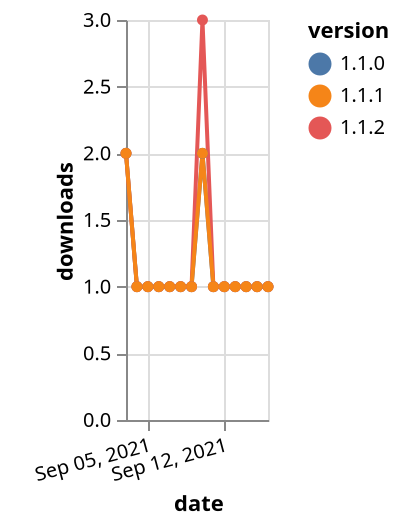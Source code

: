 {"$schema": "https://vega.github.io/schema/vega-lite/v5.json", "description": "A simple bar chart with embedded data.", "data": {"values": [{"date": "2021-09-03", "total": 66, "delta": 2, "version": "1.1.0"}, {"date": "2021-09-04", "total": 67, "delta": 1, "version": "1.1.0"}, {"date": "2021-09-05", "total": 68, "delta": 1, "version": "1.1.0"}, {"date": "2021-09-06", "total": 69, "delta": 1, "version": "1.1.0"}, {"date": "2021-09-07", "total": 70, "delta": 1, "version": "1.1.0"}, {"date": "2021-09-08", "total": 71, "delta": 1, "version": "1.1.0"}, {"date": "2021-09-09", "total": 72, "delta": 1, "version": "1.1.0"}, {"date": "2021-09-10", "total": 74, "delta": 2, "version": "1.1.0"}, {"date": "2021-09-11", "total": 75, "delta": 1, "version": "1.1.0"}, {"date": "2021-09-12", "total": 76, "delta": 1, "version": "1.1.0"}, {"date": "2021-09-13", "total": 77, "delta": 1, "version": "1.1.0"}, {"date": "2021-09-14", "total": 78, "delta": 1, "version": "1.1.0"}, {"date": "2021-09-15", "total": 79, "delta": 1, "version": "1.1.0"}, {"date": "2021-09-16", "total": 80, "delta": 1, "version": "1.1.0"}, {"date": "2021-09-03", "total": 31, "delta": 2, "version": "1.1.2"}, {"date": "2021-09-04", "total": 32, "delta": 1, "version": "1.1.2"}, {"date": "2021-09-05", "total": 33, "delta": 1, "version": "1.1.2"}, {"date": "2021-09-06", "total": 34, "delta": 1, "version": "1.1.2"}, {"date": "2021-09-07", "total": 35, "delta": 1, "version": "1.1.2"}, {"date": "2021-09-08", "total": 36, "delta": 1, "version": "1.1.2"}, {"date": "2021-09-09", "total": 37, "delta": 1, "version": "1.1.2"}, {"date": "2021-09-10", "total": 40, "delta": 3, "version": "1.1.2"}, {"date": "2021-09-11", "total": 41, "delta": 1, "version": "1.1.2"}, {"date": "2021-09-12", "total": 42, "delta": 1, "version": "1.1.2"}, {"date": "2021-09-13", "total": 43, "delta": 1, "version": "1.1.2"}, {"date": "2021-09-14", "total": 44, "delta": 1, "version": "1.1.2"}, {"date": "2021-09-15", "total": 45, "delta": 1, "version": "1.1.2"}, {"date": "2021-09-16", "total": 46, "delta": 1, "version": "1.1.2"}, {"date": "2021-09-03", "total": 48, "delta": 2, "version": "1.1.1"}, {"date": "2021-09-04", "total": 49, "delta": 1, "version": "1.1.1"}, {"date": "2021-09-05", "total": 50, "delta": 1, "version": "1.1.1"}, {"date": "2021-09-06", "total": 51, "delta": 1, "version": "1.1.1"}, {"date": "2021-09-07", "total": 52, "delta": 1, "version": "1.1.1"}, {"date": "2021-09-08", "total": 53, "delta": 1, "version": "1.1.1"}, {"date": "2021-09-09", "total": 54, "delta": 1, "version": "1.1.1"}, {"date": "2021-09-10", "total": 56, "delta": 2, "version": "1.1.1"}, {"date": "2021-09-11", "total": 57, "delta": 1, "version": "1.1.1"}, {"date": "2021-09-12", "total": 58, "delta": 1, "version": "1.1.1"}, {"date": "2021-09-13", "total": 59, "delta": 1, "version": "1.1.1"}, {"date": "2021-09-14", "total": 60, "delta": 1, "version": "1.1.1"}, {"date": "2021-09-15", "total": 61, "delta": 1, "version": "1.1.1"}, {"date": "2021-09-16", "total": 62, "delta": 1, "version": "1.1.1"}]}, "width": "container", "mark": {"type": "line", "point": {"filled": true}}, "encoding": {"x": {"field": "date", "type": "temporal", "timeUnit": "yearmonthdate", "title": "date", "axis": {"labelAngle": -15}}, "y": {"field": "delta", "type": "quantitative", "title": "downloads"}, "color": {"field": "version", "type": "nominal"}, "tooltip": {"field": "delta"}}}